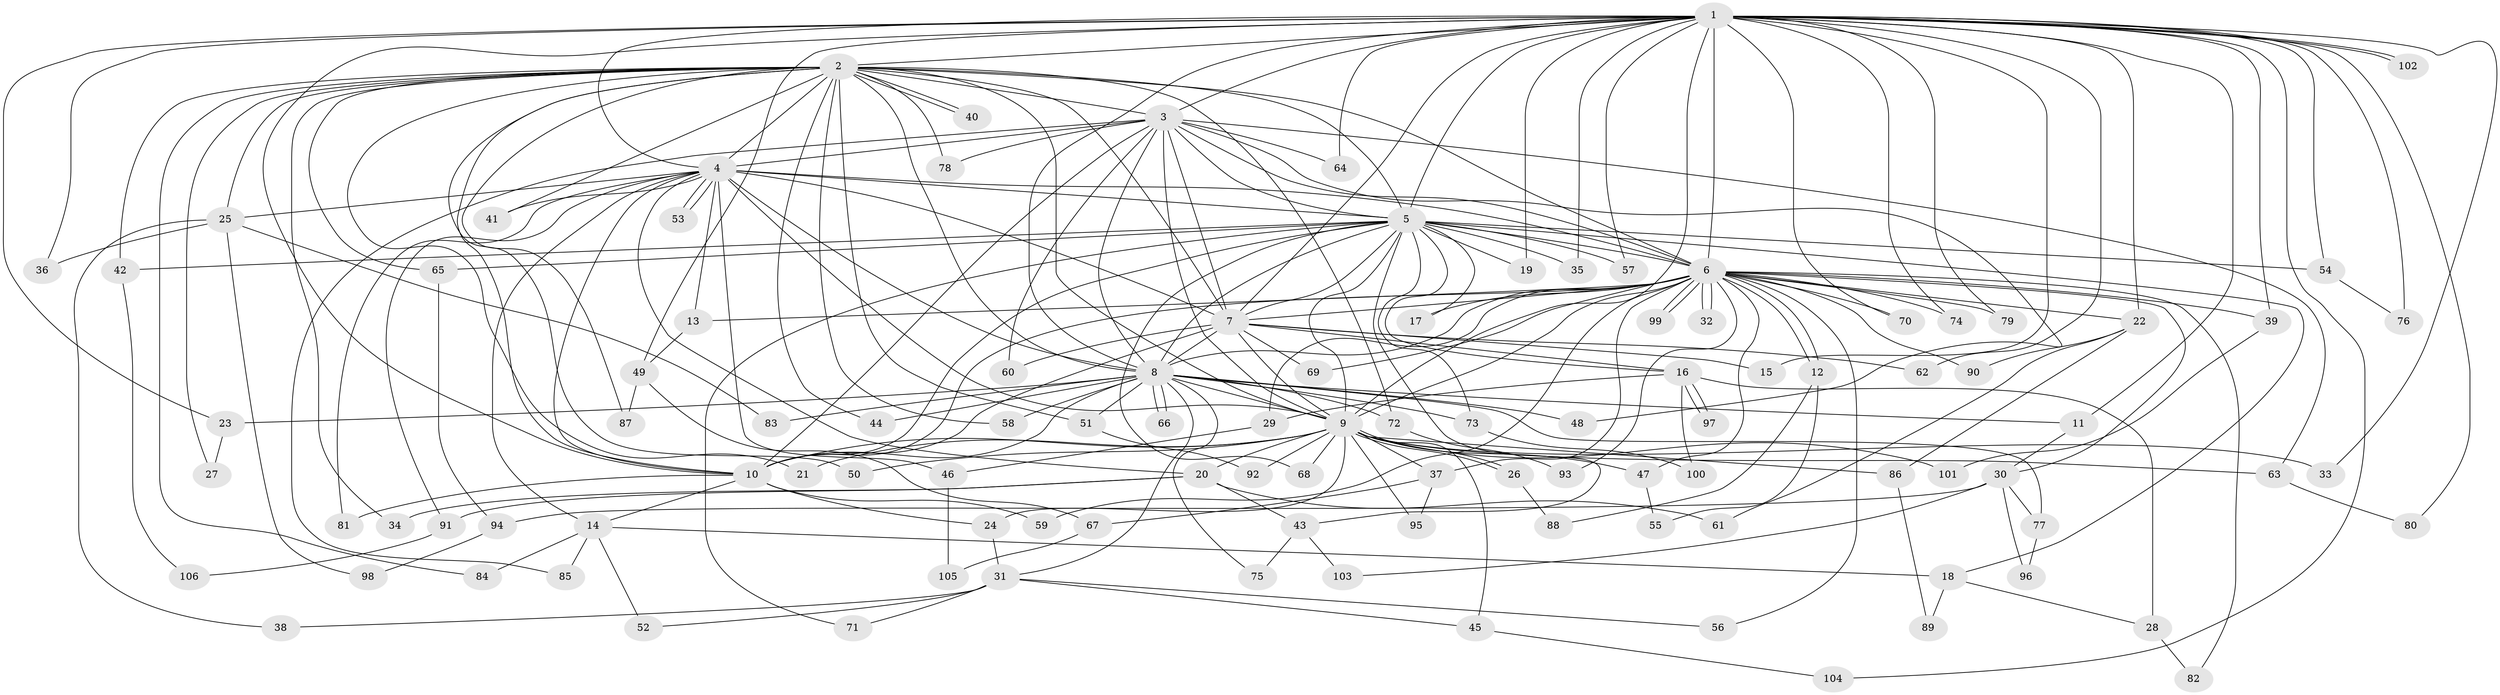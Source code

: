 // coarse degree distribution, {10: 0.03125, 12: 0.03125, 9: 0.125, 15: 0.0625, 19: 0.03125, 14: 0.03125, 11: 0.03125, 3: 0.25, 5: 0.0625, 4: 0.125, 8: 0.03125, 7: 0.03125, 6: 0.03125, 1: 0.03125, 2: 0.09375}
// Generated by graph-tools (version 1.1) at 2025/49/03/04/25 22:49:53]
// undirected, 106 vertices, 237 edges
graph export_dot {
  node [color=gray90,style=filled];
  1;
  2;
  3;
  4;
  5;
  6;
  7;
  8;
  9;
  10;
  11;
  12;
  13;
  14;
  15;
  16;
  17;
  18;
  19;
  20;
  21;
  22;
  23;
  24;
  25;
  26;
  27;
  28;
  29;
  30;
  31;
  32;
  33;
  34;
  35;
  36;
  37;
  38;
  39;
  40;
  41;
  42;
  43;
  44;
  45;
  46;
  47;
  48;
  49;
  50;
  51;
  52;
  53;
  54;
  55;
  56;
  57;
  58;
  59;
  60;
  61;
  62;
  63;
  64;
  65;
  66;
  67;
  68;
  69;
  70;
  71;
  72;
  73;
  74;
  75;
  76;
  77;
  78;
  79;
  80;
  81;
  82;
  83;
  84;
  85;
  86;
  87;
  88;
  89;
  90;
  91;
  92;
  93;
  94;
  95;
  96;
  97;
  98;
  99;
  100;
  101;
  102;
  103;
  104;
  105;
  106;
  1 -- 2;
  1 -- 3;
  1 -- 4;
  1 -- 5;
  1 -- 6;
  1 -- 7;
  1 -- 8;
  1 -- 9;
  1 -- 10;
  1 -- 11;
  1 -- 15;
  1 -- 19;
  1 -- 22;
  1 -- 23;
  1 -- 33;
  1 -- 35;
  1 -- 36;
  1 -- 39;
  1 -- 49;
  1 -- 54;
  1 -- 57;
  1 -- 62;
  1 -- 64;
  1 -- 70;
  1 -- 74;
  1 -- 76;
  1 -- 79;
  1 -- 80;
  1 -- 102;
  1 -- 102;
  1 -- 104;
  2 -- 3;
  2 -- 4;
  2 -- 5;
  2 -- 6;
  2 -- 7;
  2 -- 8;
  2 -- 9;
  2 -- 10;
  2 -- 21;
  2 -- 25;
  2 -- 27;
  2 -- 34;
  2 -- 40;
  2 -- 40;
  2 -- 41;
  2 -- 42;
  2 -- 44;
  2 -- 50;
  2 -- 51;
  2 -- 58;
  2 -- 65;
  2 -- 72;
  2 -- 78;
  2 -- 84;
  2 -- 87;
  3 -- 4;
  3 -- 5;
  3 -- 6;
  3 -- 7;
  3 -- 8;
  3 -- 9;
  3 -- 10;
  3 -- 48;
  3 -- 60;
  3 -- 63;
  3 -- 64;
  3 -- 78;
  3 -- 85;
  4 -- 5;
  4 -- 6;
  4 -- 7;
  4 -- 8;
  4 -- 9;
  4 -- 10;
  4 -- 13;
  4 -- 14;
  4 -- 20;
  4 -- 25;
  4 -- 41;
  4 -- 46;
  4 -- 53;
  4 -- 53;
  4 -- 81;
  4 -- 91;
  5 -- 6;
  5 -- 7;
  5 -- 8;
  5 -- 9;
  5 -- 10;
  5 -- 16;
  5 -- 17;
  5 -- 18;
  5 -- 19;
  5 -- 35;
  5 -- 42;
  5 -- 43;
  5 -- 54;
  5 -- 57;
  5 -- 65;
  5 -- 68;
  5 -- 71;
  5 -- 73;
  6 -- 7;
  6 -- 8;
  6 -- 9;
  6 -- 10;
  6 -- 12;
  6 -- 12;
  6 -- 13;
  6 -- 17;
  6 -- 22;
  6 -- 29;
  6 -- 30;
  6 -- 32;
  6 -- 32;
  6 -- 37;
  6 -- 39;
  6 -- 47;
  6 -- 56;
  6 -- 59;
  6 -- 69;
  6 -- 70;
  6 -- 74;
  6 -- 79;
  6 -- 82;
  6 -- 90;
  6 -- 93;
  6 -- 99;
  6 -- 99;
  7 -- 8;
  7 -- 9;
  7 -- 10;
  7 -- 15;
  7 -- 16;
  7 -- 60;
  7 -- 62;
  7 -- 69;
  8 -- 9;
  8 -- 10;
  8 -- 11;
  8 -- 23;
  8 -- 31;
  8 -- 44;
  8 -- 48;
  8 -- 51;
  8 -- 58;
  8 -- 66;
  8 -- 66;
  8 -- 72;
  8 -- 73;
  8 -- 75;
  8 -- 77;
  8 -- 83;
  9 -- 10;
  9 -- 20;
  9 -- 21;
  9 -- 24;
  9 -- 26;
  9 -- 26;
  9 -- 33;
  9 -- 37;
  9 -- 45;
  9 -- 47;
  9 -- 50;
  9 -- 63;
  9 -- 68;
  9 -- 86;
  9 -- 92;
  9 -- 95;
  9 -- 101;
  10 -- 14;
  10 -- 24;
  10 -- 59;
  10 -- 81;
  11 -- 30;
  12 -- 55;
  12 -- 88;
  13 -- 49;
  14 -- 18;
  14 -- 52;
  14 -- 84;
  14 -- 85;
  16 -- 28;
  16 -- 29;
  16 -- 97;
  16 -- 97;
  16 -- 100;
  18 -- 28;
  18 -- 89;
  20 -- 34;
  20 -- 43;
  20 -- 61;
  20 -- 91;
  22 -- 61;
  22 -- 86;
  22 -- 90;
  23 -- 27;
  24 -- 31;
  25 -- 36;
  25 -- 38;
  25 -- 83;
  25 -- 98;
  26 -- 88;
  28 -- 82;
  29 -- 46;
  30 -- 77;
  30 -- 94;
  30 -- 96;
  30 -- 103;
  31 -- 38;
  31 -- 45;
  31 -- 52;
  31 -- 56;
  31 -- 71;
  37 -- 67;
  37 -- 95;
  39 -- 101;
  42 -- 106;
  43 -- 75;
  43 -- 103;
  45 -- 104;
  46 -- 105;
  47 -- 55;
  49 -- 67;
  49 -- 87;
  51 -- 92;
  54 -- 76;
  63 -- 80;
  65 -- 94;
  67 -- 105;
  72 -- 93;
  73 -- 100;
  77 -- 96;
  86 -- 89;
  91 -- 106;
  94 -- 98;
}
